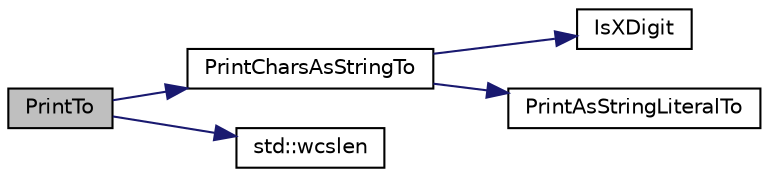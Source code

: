 digraph "PrintTo"
{
 // INTERACTIVE_SVG=YES
 // LATEX_PDF_SIZE
  bgcolor="transparent";
  edge [fontname="Helvetica",fontsize="10",labelfontname="Helvetica",labelfontsize="10"];
  node [fontname="Helvetica",fontsize="10",shape=record];
  rankdir="LR";
  Node1 [label="PrintTo",height=0.2,width=0.4,color="black", fillcolor="grey75", style="filled", fontcolor="black",tooltip=" "];
  Node1 -> Node2 [color="midnightblue",fontsize="10",style="solid",fontname="Helvetica"];
  Node2 [label="PrintCharsAsStringTo",height=0.2,width=0.4,color="black",URL="$d0/da7/namespacetesting_1_1internal_a0be71e6d7cb274131c559193f81c83e2.html#a0be71e6d7cb274131c559193f81c83e2",tooltip=" "];
  Node2 -> Node3 [color="midnightblue",fontsize="10",style="solid",fontname="Helvetica"];
  Node3 [label="IsXDigit",height=0.2,width=0.4,color="black",URL="$d0/da7/namespacetesting_1_1internal_aa234ef141278263fb143b616c74c86e7.html#aa234ef141278263fb143b616c74c86e7",tooltip=" "];
  Node2 -> Node4 [color="midnightblue",fontsize="10",style="solid",fontname="Helvetica"];
  Node4 [label="PrintAsStringLiteralTo",height=0.2,width=0.4,color="black",URL="$d0/da7/namespacetesting_1_1internal_a8c5838995d7bb9e4232b69e6bcdb9ab8.html#a8c5838995d7bb9e4232b69e6bcdb9ab8",tooltip=" "];
  Node1 -> Node5 [color="midnightblue",fontsize="10",style="solid",fontname="Helvetica"];
  Node5 [label="std::wcslen",height=0.2,width=0.4,color="black",URL="/Users/shi-rongliu/html_book_20190607/cppreference-doxygen-web.tag.xml$cpp/string/wide/wcslen.html#",tooltip=" "];
}
